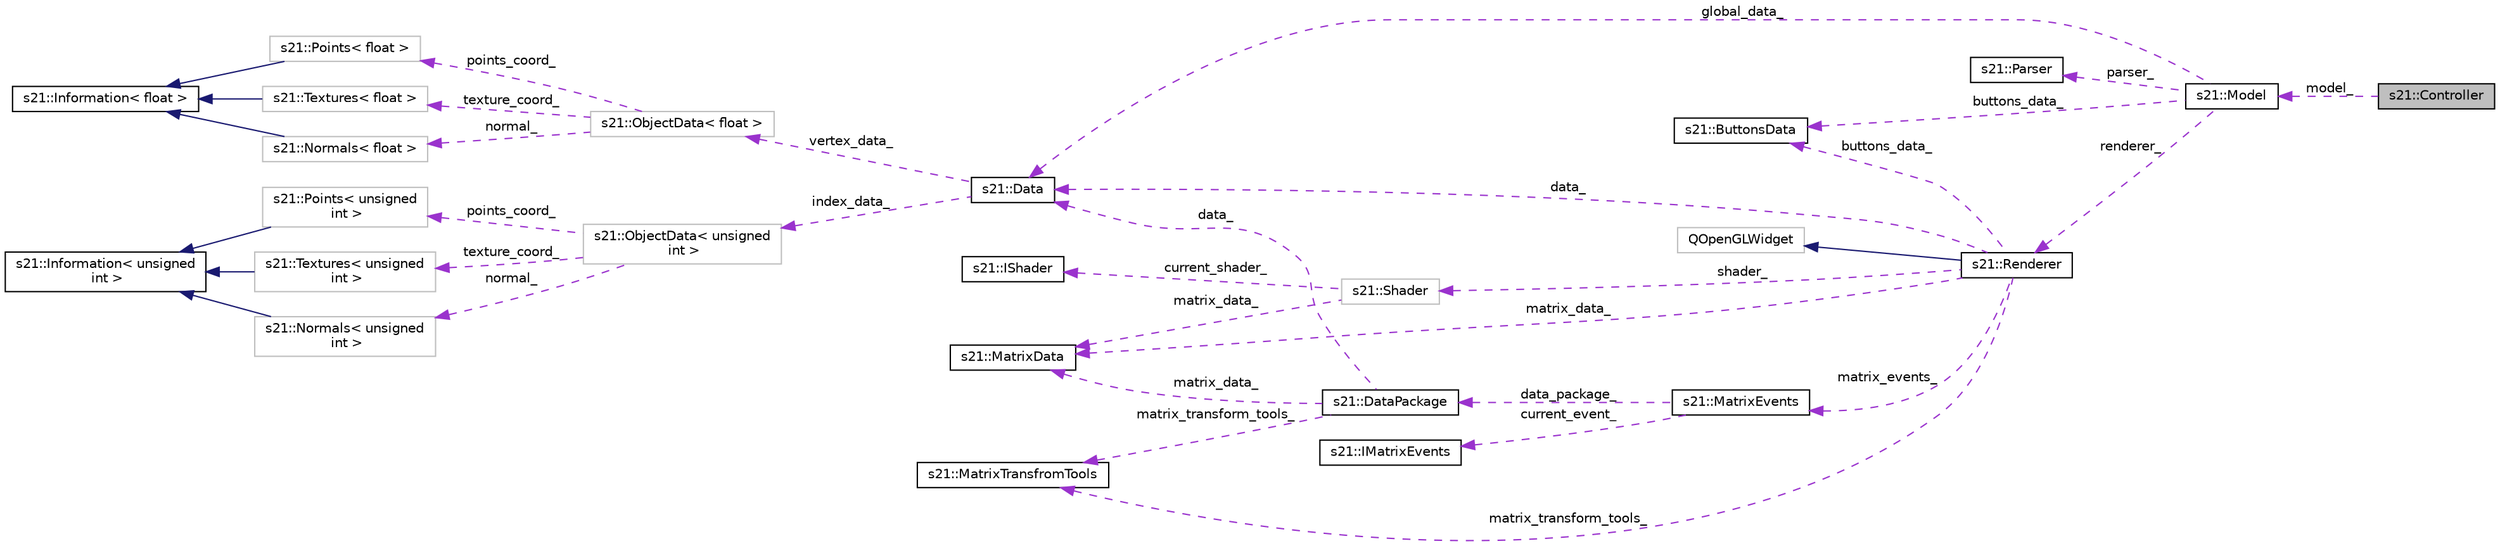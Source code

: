 digraph "s21::Controller"
{
 // LATEX_PDF_SIZE
  edge [fontname="Helvetica",fontsize="10",labelfontname="Helvetica",labelfontsize="10"];
  node [fontname="Helvetica",fontsize="10",shape=record];
  rankdir="LR";
  Node1 [label="s21::Controller",height=0.2,width=0.4,color="black", fillcolor="grey75", style="filled", fontcolor="black",tooltip="Base class of the controller."];
  Node2 -> Node1 [dir="back",color="darkorchid3",fontsize="10",style="dashed",label=" model_" ,fontname="Helvetica"];
  Node2 [label="s21::Model",height=0.2,width=0.4,color="black", fillcolor="white", style="filled",URL="$classs21_1_1Model.html",tooltip="Base class of the model."];
  Node3 -> Node2 [dir="back",color="darkorchid3",fontsize="10",style="dashed",label=" global_data_" ,fontname="Helvetica"];
  Node3 [label="s21::Data",height=0.2,width=0.4,color="black", fillcolor="white", style="filled",URL="$classs21_1_1Data.html",tooltip="The class is a global storage that provides work with all the output of the parser."];
  Node4 -> Node3 [dir="back",color="darkorchid3",fontsize="10",style="dashed",label=" vertex_data_" ,fontname="Helvetica"];
  Node4 [label="s21::ObjectData\< float \>",height=0.2,width=0.4,color="grey75", fillcolor="white", style="filled",URL="$classs21_1_1ObjectData.html",tooltip=" "];
  Node5 -> Node4 [dir="back",color="darkorchid3",fontsize="10",style="dashed",label=" points_coord_" ,fontname="Helvetica"];
  Node5 [label="s21::Points\< float \>",height=0.2,width=0.4,color="grey75", fillcolor="white", style="filled",URL="$classs21_1_1Points.html",tooltip=" "];
  Node6 -> Node5 [dir="back",color="midnightblue",fontsize="10",style="solid",fontname="Helvetica"];
  Node6 [label="s21::Information\< float \>",height=0.2,width=0.4,color="black", fillcolor="white", style="filled",URL="$classs21_1_1Information.html",tooltip=" "];
  Node7 -> Node4 [dir="back",color="darkorchid3",fontsize="10",style="dashed",label=" texture_coord_" ,fontname="Helvetica"];
  Node7 [label="s21::Textures\< float \>",height=0.2,width=0.4,color="grey75", fillcolor="white", style="filled",URL="$classs21_1_1Textures.html",tooltip=" "];
  Node6 -> Node7 [dir="back",color="midnightblue",fontsize="10",style="solid",fontname="Helvetica"];
  Node8 -> Node4 [dir="back",color="darkorchid3",fontsize="10",style="dashed",label=" normal_" ,fontname="Helvetica"];
  Node8 [label="s21::Normals\< float \>",height=0.2,width=0.4,color="grey75", fillcolor="white", style="filled",URL="$classs21_1_1Normals.html",tooltip=" "];
  Node6 -> Node8 [dir="back",color="midnightblue",fontsize="10",style="solid",fontname="Helvetica"];
  Node9 -> Node3 [dir="back",color="darkorchid3",fontsize="10",style="dashed",label=" index_data_" ,fontname="Helvetica"];
  Node9 [label="s21::ObjectData\< unsigned\l int \>",height=0.2,width=0.4,color="grey75", fillcolor="white", style="filled",URL="$classs21_1_1ObjectData.html",tooltip=" "];
  Node10 -> Node9 [dir="back",color="darkorchid3",fontsize="10",style="dashed",label=" points_coord_" ,fontname="Helvetica"];
  Node10 [label="s21::Points\< unsigned\l int \>",height=0.2,width=0.4,color="grey75", fillcolor="white", style="filled",URL="$classs21_1_1Points.html",tooltip=" "];
  Node11 -> Node10 [dir="back",color="midnightblue",fontsize="10",style="solid",fontname="Helvetica"];
  Node11 [label="s21::Information\< unsigned\l int \>",height=0.2,width=0.4,color="black", fillcolor="white", style="filled",URL="$classs21_1_1Information.html",tooltip=" "];
  Node12 -> Node9 [dir="back",color="darkorchid3",fontsize="10",style="dashed",label=" texture_coord_" ,fontname="Helvetica"];
  Node12 [label="s21::Textures\< unsigned\l int \>",height=0.2,width=0.4,color="grey75", fillcolor="white", style="filled",URL="$classs21_1_1Textures.html",tooltip=" "];
  Node11 -> Node12 [dir="back",color="midnightblue",fontsize="10",style="solid",fontname="Helvetica"];
  Node13 -> Node9 [dir="back",color="darkorchid3",fontsize="10",style="dashed",label=" normal_" ,fontname="Helvetica"];
  Node13 [label="s21::Normals\< unsigned\l int \>",height=0.2,width=0.4,color="grey75", fillcolor="white", style="filled",URL="$classs21_1_1Normals.html",tooltip=" "];
  Node11 -> Node13 [dir="back",color="midnightblue",fontsize="10",style="solid",fontname="Helvetica"];
  Node14 -> Node2 [dir="back",color="darkorchid3",fontsize="10",style="dashed",label=" parser_" ,fontname="Helvetica"];
  Node14 [label="s21::Parser",height=0.2,width=0.4,color="black", fillcolor="white", style="filled",URL="$classs21_1_1Parser.html",tooltip="The class responsible for parsing the file."];
  Node15 -> Node2 [dir="back",color="darkorchid3",fontsize="10",style="dashed",label=" renderer_" ,fontname="Helvetica"];
  Node15 [label="s21::Renderer",height=0.2,width=0.4,color="black", fillcolor="white", style="filled",URL="$classs21_1_1Renderer.html",tooltip="The class responsible for working with rendering."];
  Node16 -> Node15 [dir="back",color="midnightblue",fontsize="10",style="solid",fontname="Helvetica"];
  Node16 [label="QOpenGLWidget",height=0.2,width=0.4,color="grey75", fillcolor="white", style="filled",tooltip=" "];
  Node3 -> Node15 [dir="back",color="darkorchid3",fontsize="10",style="dashed",label=" data_" ,fontname="Helvetica"];
  Node17 -> Node15 [dir="back",color="darkorchid3",fontsize="10",style="dashed",label=" buttons_data_" ,fontname="Helvetica"];
  Node17 [label="s21::ButtonsData",height=0.2,width=0.4,color="black", fillcolor="white", style="filled",URL="$structs21_1_1ButtonsData.html",tooltip="Stores transformation data received from the user interface."];
  Node18 -> Node15 [dir="back",color="darkorchid3",fontsize="10",style="dashed",label=" matrix_transform_tools_" ,fontname="Helvetica"];
  Node18 [label="s21::MatrixTransfromTools",height=0.2,width=0.4,color="black", fillcolor="white", style="filled",URL="$structs21_1_1MatrixTransfromTools.html",tooltip="Stores matrix transformation data."];
  Node19 -> Node15 [dir="back",color="darkorchid3",fontsize="10",style="dashed",label=" matrix_data_" ,fontname="Helvetica"];
  Node19 [label="s21::MatrixData",height=0.2,width=0.4,color="black", fillcolor="white", style="filled",URL="$structs21_1_1MatrixData.html",tooltip="Stores matrix data."];
  Node20 -> Node15 [dir="back",color="darkorchid3",fontsize="10",style="dashed",label=" shader_" ,fontname="Helvetica"];
  Node20 [label="s21::Shader",height=0.2,width=0.4,color="grey75", fillcolor="white", style="filled",URL="$classs21_1_1Shader.html",tooltip=" "];
  Node21 -> Node20 [dir="back",color="darkorchid3",fontsize="10",style="dashed",label=" current_shader_" ,fontname="Helvetica"];
  Node21 [label="s21::IShader",height=0.2,width=0.4,color="black", fillcolor="white", style="filled",URL="$classs21_1_1IShader.html",tooltip="An interface that implements the Shader class."];
  Node19 -> Node20 [dir="back",color="darkorchid3",fontsize="10",style="dashed",label=" matrix_data_" ,fontname="Helvetica"];
  Node22 -> Node15 [dir="back",color="darkorchid3",fontsize="10",style="dashed",label=" matrix_events_" ,fontname="Helvetica"];
  Node22 [label="s21::MatrixEvents",height=0.2,width=0.4,color="black", fillcolor="white", style="filled",URL="$classs21_1_1MatrixEvents.html",tooltip="A class that processes mouse input."];
  Node23 -> Node22 [dir="back",color="darkorchid3",fontsize="10",style="dashed",label=" data_package_" ,fontname="Helvetica"];
  Node23 [label="s21::DataPackage",height=0.2,width=0.4,color="black", fillcolor="white", style="filled",URL="$structs21_1_1DataPackage.html",tooltip="In order not to violate the structure of the pattern, it was decided to transmit some data as a whole..."];
  Node3 -> Node23 [dir="back",color="darkorchid3",fontsize="10",style="dashed",label=" data_" ,fontname="Helvetica"];
  Node19 -> Node23 [dir="back",color="darkorchid3",fontsize="10",style="dashed",label=" matrix_data_" ,fontname="Helvetica"];
  Node18 -> Node23 [dir="back",color="darkorchid3",fontsize="10",style="dashed",label=" matrix_transform_tools_" ,fontname="Helvetica"];
  Node24 -> Node22 [dir="back",color="darkorchid3",fontsize="10",style="dashed",label=" current_event_" ,fontname="Helvetica"];
  Node24 [label="s21::IMatrixEvents",height=0.2,width=0.4,color="black", fillcolor="white", style="filled",URL="$classs21_1_1IMatrixEvents.html",tooltip="A class that processes mouse signals."];
  Node17 -> Node2 [dir="back",color="darkorchid3",fontsize="10",style="dashed",label=" buttons_data_" ,fontname="Helvetica"];
}
